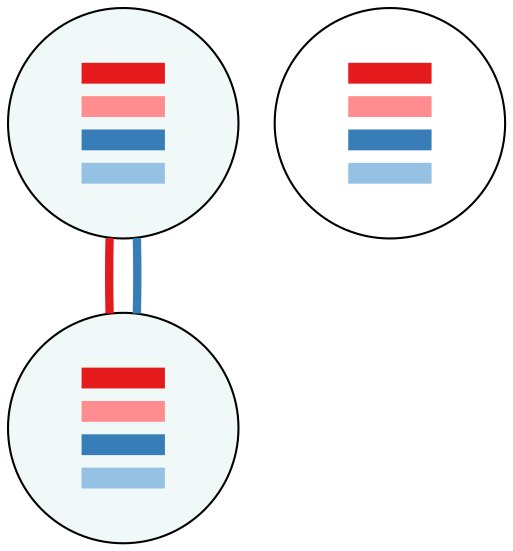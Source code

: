 graph "" {
cell2 [fillcolor="#8dd3c720", fontname="helvetica neue", label=<<table cellspacing="6px" border="0" cellborder="0"><tr><td height="10" width="40" bgcolor="#E41A1C"></td></tr><tr><td height="10" width="40" bgcolor="#ff8c8e"></td></tr><tr><td height="10" width="40" bgcolor="#377eb8"></td></tr><tr><td height="10" width="40" bgcolor="#95c1e5"></td></tr></table>>, sep="0.4", shape=circle, style=filled];
cell1 [fillcolor="#8dd3c720", fontname="helvetica neue", label=<<table cellspacing="6px" border="0" cellborder="0"><tr><td height="10" width="40" bgcolor="#E41A1C"></td></tr><tr><td height="10" width="40" bgcolor="#ff8c8e"></td></tr><tr><td height="10" width="40" bgcolor="#377eb8"></td></tr><tr><td height="10" width="40" bgcolor="#95c1e5"></td></tr></table>>, sep="0.4", shape=circle, style=filled];
cell3 [fontname="helvetica neue", label=<<table cellspacing="6px" border="0" cellborder="0"><tr><td height="10" width="40" bgcolor="#E41A1C"></td></tr><tr><td height="10" width="40" bgcolor="#ff8c8e"></td></tr><tr><td height="10" width="40" bgcolor="#377eb8"></td></tr><tr><td height="10" width="40" bgcolor="#95c1e5"></td></tr></table>>, sep="0.4", shape=circle];
cell2 -- cell1  [color=1, colorscheme=set15, key=A, penwidth=4, weight=2];
cell2 -- cell1  [color=2, colorscheme=set15, key=B, penwidth=4, weight=2];
}

